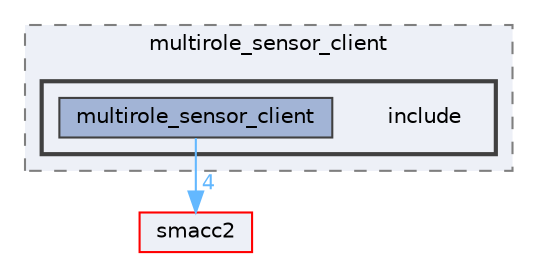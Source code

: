 digraph "smacc2_client_library/multirole_sensor_client/include"
{
 // LATEX_PDF_SIZE
  bgcolor="transparent";
  edge [fontname=Helvetica,fontsize=10,labelfontname=Helvetica,labelfontsize=10];
  node [fontname=Helvetica,fontsize=10,shape=box,height=0.2,width=0.4];
  compound=true
  subgraph clusterdir_eba5bdb39caa669a1b4f9c76581e1d0a {
    graph [ bgcolor="#edf0f7", pencolor="grey50", label="multirole_sensor_client", fontname=Helvetica,fontsize=10 style="filled,dashed", URL="dir_eba5bdb39caa669a1b4f9c76581e1d0a.html",tooltip=""]
  subgraph clusterdir_596ac4556783052bdceb824e42bd3db5 {
    graph [ bgcolor="#edf0f7", pencolor="grey25", label="", fontname=Helvetica,fontsize=10 style="filled,bold", URL="dir_596ac4556783052bdceb824e42bd3db5.html",tooltip=""]
    dir_596ac4556783052bdceb824e42bd3db5 [shape=plaintext, label="include"];
  dir_9cd60777e9d3be5ef12ecae275041d9d [label="multirole_sensor_client", fillcolor="#a2b4d6", color="grey25", style="filled", URL="dir_9cd60777e9d3be5ef12ecae275041d9d.html",tooltip=""];
  }
  }
  dir_ce4c19d6108cf5285f3105ec9cd73bf1 [label="smacc2", fillcolor="#edf0f7", color="red", style="filled", URL="dir_ce4c19d6108cf5285f3105ec9cd73bf1.html",tooltip=""];
  dir_9cd60777e9d3be5ef12ecae275041d9d->dir_ce4c19d6108cf5285f3105ec9cd73bf1 [headlabel="4", labeldistance=1.5 headhref="dir_000035_000043.html" color="steelblue1" fontcolor="steelblue1"];
}
